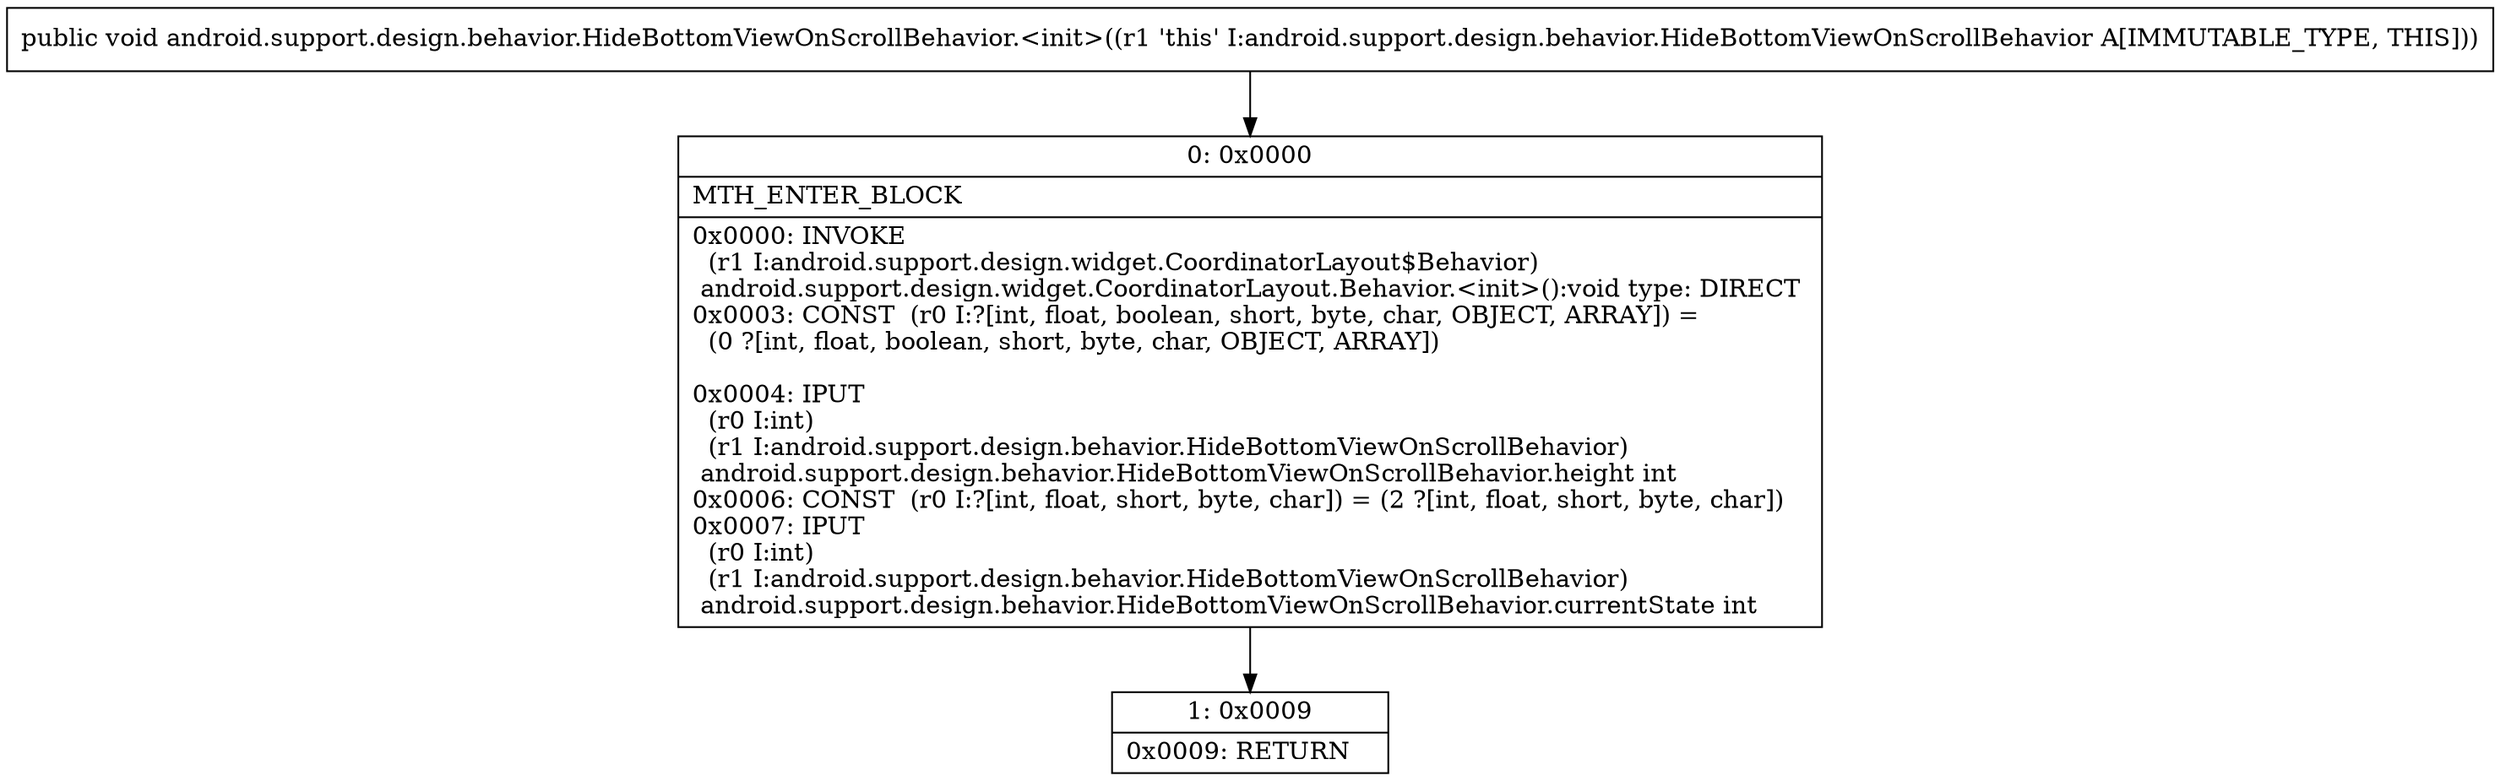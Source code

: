 digraph "CFG forandroid.support.design.behavior.HideBottomViewOnScrollBehavior.\<init\>()V" {
Node_0 [shape=record,label="{0\:\ 0x0000|MTH_ENTER_BLOCK\l|0x0000: INVOKE  \l  (r1 I:android.support.design.widget.CoordinatorLayout$Behavior)\l android.support.design.widget.CoordinatorLayout.Behavior.\<init\>():void type: DIRECT \l0x0003: CONST  (r0 I:?[int, float, boolean, short, byte, char, OBJECT, ARRAY]) = \l  (0 ?[int, float, boolean, short, byte, char, OBJECT, ARRAY])\l \l0x0004: IPUT  \l  (r0 I:int)\l  (r1 I:android.support.design.behavior.HideBottomViewOnScrollBehavior)\l android.support.design.behavior.HideBottomViewOnScrollBehavior.height int \l0x0006: CONST  (r0 I:?[int, float, short, byte, char]) = (2 ?[int, float, short, byte, char]) \l0x0007: IPUT  \l  (r0 I:int)\l  (r1 I:android.support.design.behavior.HideBottomViewOnScrollBehavior)\l android.support.design.behavior.HideBottomViewOnScrollBehavior.currentState int \l}"];
Node_1 [shape=record,label="{1\:\ 0x0009|0x0009: RETURN   \l}"];
MethodNode[shape=record,label="{public void android.support.design.behavior.HideBottomViewOnScrollBehavior.\<init\>((r1 'this' I:android.support.design.behavior.HideBottomViewOnScrollBehavior A[IMMUTABLE_TYPE, THIS])) }"];
MethodNode -> Node_0;
Node_0 -> Node_1;
}


